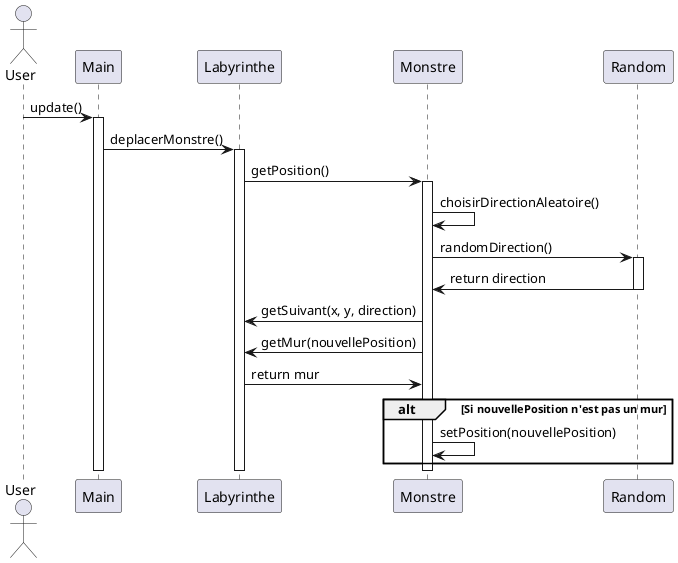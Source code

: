 @startuml
actor User
participant Main
participant Labyrinthe
participant Monstre
participant Random

User -> Main: update()
activate Main
Main -> Labyrinthe: deplacerMonstre()
activate Labyrinthe
Labyrinthe -> Monstre: getPosition()
activate Monstre
Monstre -> Monstre: choisirDirectionAleatoire()
Monstre -> Random: randomDirection()
activate Random
Random -> Monstre: return direction
deactivate Random
Monstre -> Labyrinthe: getSuivant(x, y, direction)
Monstre -> Labyrinthe: getMur(nouvellePosition)
Labyrinthe -> Monstre: return mur
alt Si nouvellePosition n'est pas un mur
    Monstre -> Monstre: setPosition(nouvellePosition)
end
deactivate Monstre
deactivate Labyrinthe
deactivate Main
@enduml
